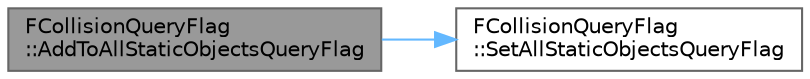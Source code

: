 digraph "FCollisionQueryFlag::AddToAllStaticObjectsQueryFlag"
{
 // INTERACTIVE_SVG=YES
 // LATEX_PDF_SIZE
  bgcolor="transparent";
  edge [fontname=Helvetica,fontsize=10,labelfontname=Helvetica,labelfontsize=10];
  node [fontname=Helvetica,fontsize=10,shape=box,height=0.2,width=0.4];
  rankdir="LR";
  Node1 [id="Node000001",label="FCollisionQueryFlag\l::AddToAllStaticObjectsQueryFlag",height=0.2,width=0.4,color="gray40", fillcolor="grey60", style="filled", fontcolor="black",tooltip=" "];
  Node1 -> Node2 [id="edge1_Node000001_Node000002",color="steelblue1",style="solid",tooltip=" "];
  Node2 [id="Node000002",label="FCollisionQueryFlag\l::SetAllStaticObjectsQueryFlag",height=0.2,width=0.4,color="grey40", fillcolor="white", style="filled",URL="$db/d29/structFCollisionQueryFlag.html#aa076f76303ac41691b9bf3b95f339b2d",tooltip=" "];
}
